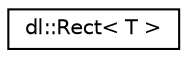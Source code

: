 digraph "Graphical Class Hierarchy"
{
 // LATEX_PDF_SIZE
  edge [fontname="Helvetica",fontsize="10",labelfontname="Helvetica",labelfontsize="10"];
  node [fontname="Helvetica",fontsize="10",shape=record];
  rankdir="LR";
  Node0 [label="dl::Rect\< T \>",height=0.2,width=0.4,color="black", fillcolor="white", style="filled",URL="$classdl_1_1Rect.html",tooltip=" "];
}
